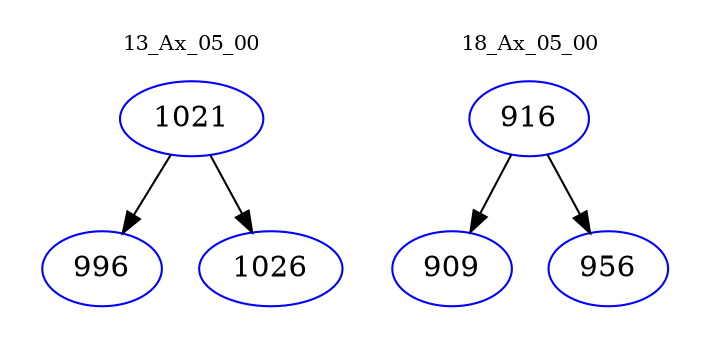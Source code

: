 digraph{
subgraph cluster_0 {
color = white
label = "13_Ax_05_00";
fontsize=10;
T0_1021 [label="1021", color="blue"]
T0_1021 -> T0_996 [color="black"]
T0_996 [label="996", color="blue"]
T0_1021 -> T0_1026 [color="black"]
T0_1026 [label="1026", color="blue"]
}
subgraph cluster_1 {
color = white
label = "18_Ax_05_00";
fontsize=10;
T1_916 [label="916", color="blue"]
T1_916 -> T1_909 [color="black"]
T1_909 [label="909", color="blue"]
T1_916 -> T1_956 [color="black"]
T1_956 [label="956", color="blue"]
}
}
